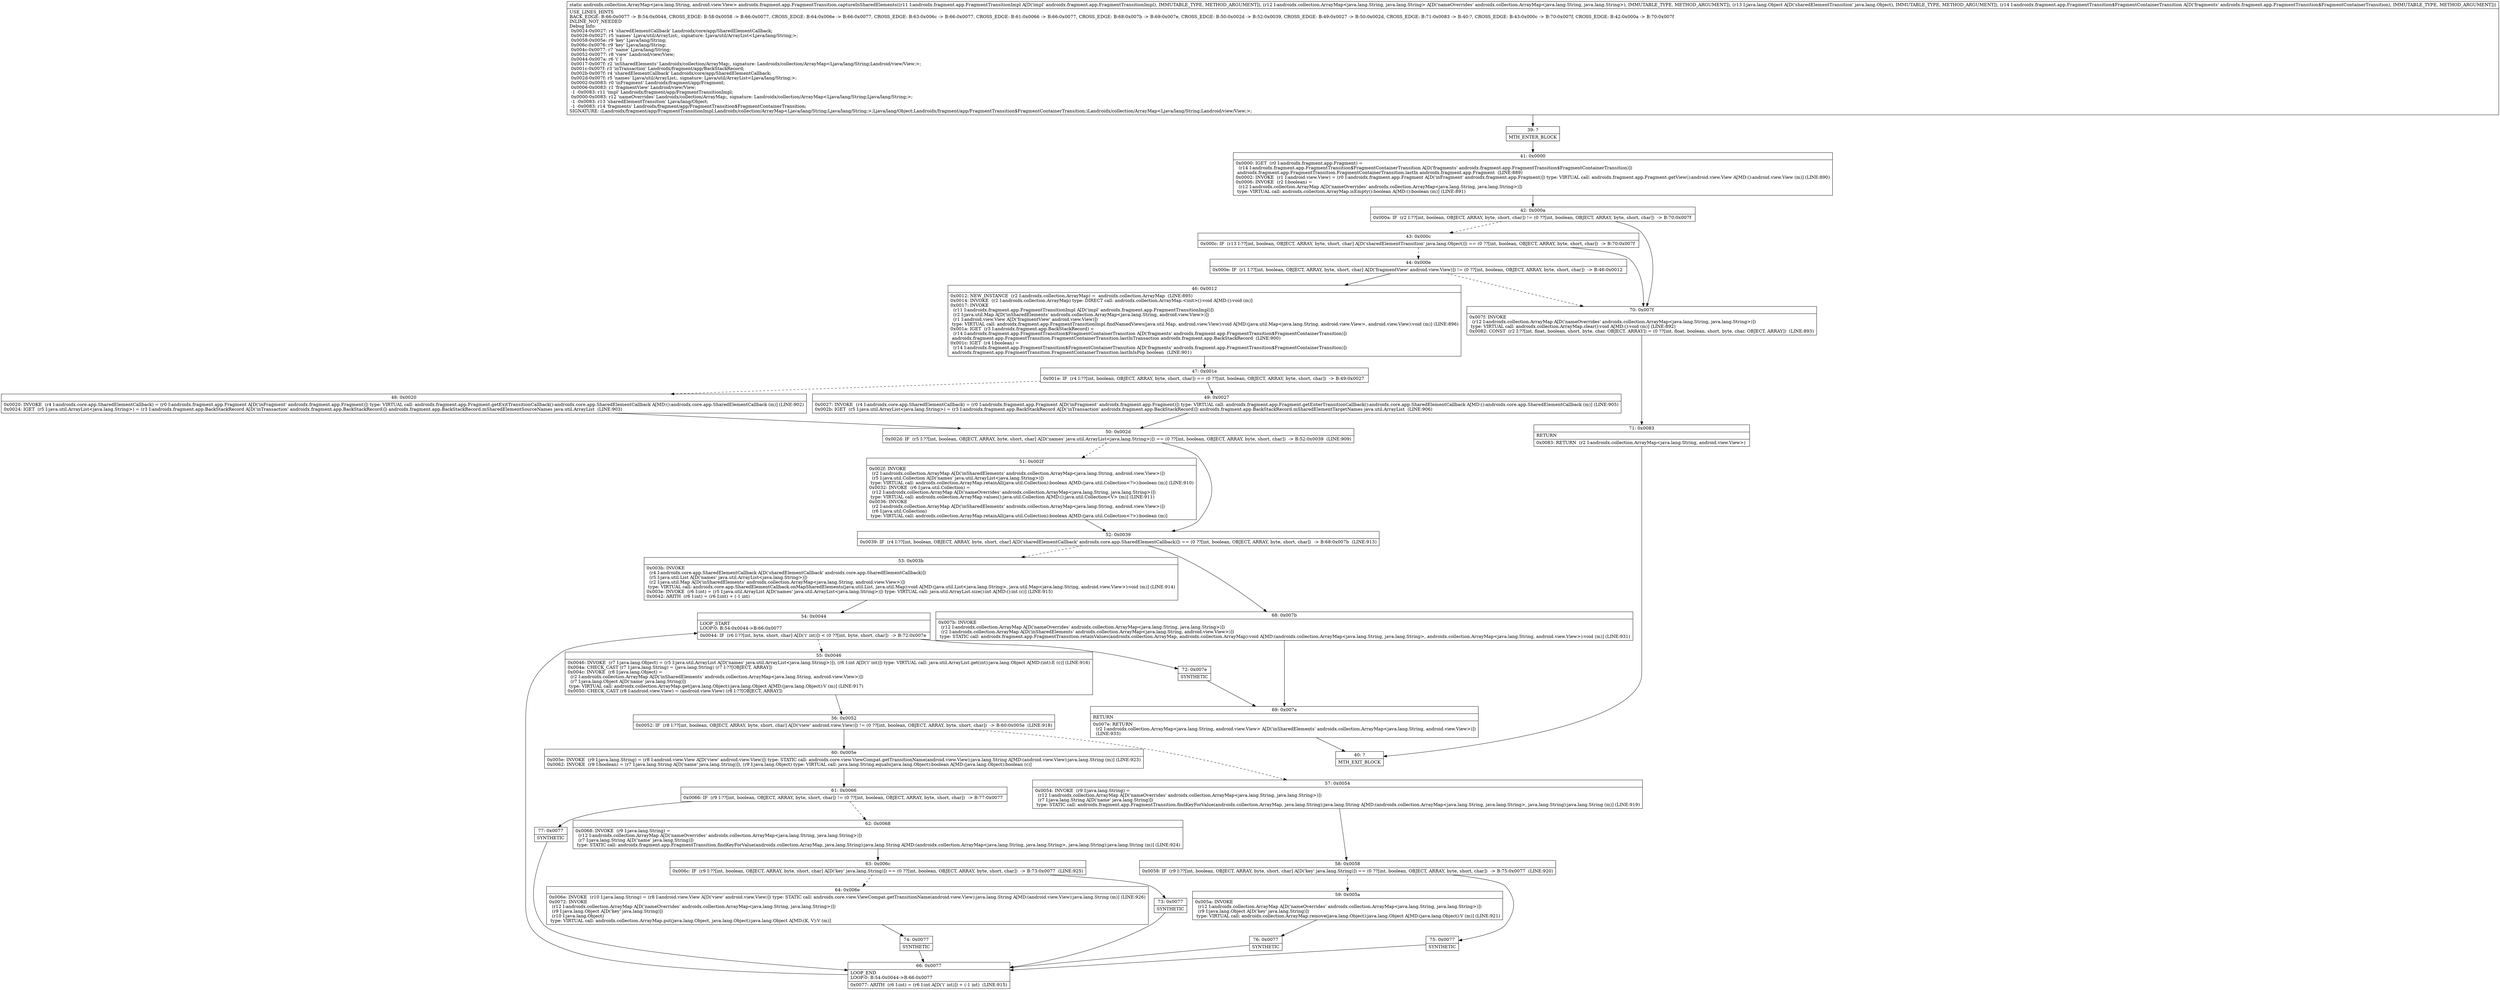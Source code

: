 digraph "CFG forandroidx.fragment.app.FragmentTransition.captureInSharedElements(Landroidx\/fragment\/app\/FragmentTransitionImpl;Landroidx\/collection\/ArrayMap;Ljava\/lang\/Object;Landroidx\/fragment\/app\/FragmentTransition$FragmentContainerTransition;)Landroidx\/collection\/ArrayMap;" {
Node_39 [shape=record,label="{39\:\ ?|MTH_ENTER_BLOCK\l}"];
Node_41 [shape=record,label="{41\:\ 0x0000|0x0000: IGET  (r0 I:androidx.fragment.app.Fragment) = \l  (r14 I:androidx.fragment.app.FragmentTransition$FragmentContainerTransition A[D('fragments' androidx.fragment.app.FragmentTransition$FragmentContainerTransition)])\l androidx.fragment.app.FragmentTransition.FragmentContainerTransition.lastIn androidx.fragment.app.Fragment  (LINE:889)\l0x0002: INVOKE  (r1 I:android.view.View) = (r0 I:androidx.fragment.app.Fragment A[D('inFragment' androidx.fragment.app.Fragment)]) type: VIRTUAL call: androidx.fragment.app.Fragment.getView():android.view.View A[MD:():android.view.View (m)] (LINE:890)\l0x0006: INVOKE  (r2 I:boolean) = \l  (r12 I:androidx.collection.ArrayMap A[D('nameOverrides' androidx.collection.ArrayMap\<java.lang.String, java.lang.String\>)])\l type: VIRTUAL call: androidx.collection.ArrayMap.isEmpty():boolean A[MD:():boolean (m)] (LINE:891)\l}"];
Node_42 [shape=record,label="{42\:\ 0x000a|0x000a: IF  (r2 I:??[int, boolean, OBJECT, ARRAY, byte, short, char]) != (0 ??[int, boolean, OBJECT, ARRAY, byte, short, char])  \-\> B:70:0x007f \l}"];
Node_43 [shape=record,label="{43\:\ 0x000c|0x000c: IF  (r13 I:??[int, boolean, OBJECT, ARRAY, byte, short, char] A[D('sharedElementTransition' java.lang.Object)]) == (0 ??[int, boolean, OBJECT, ARRAY, byte, short, char])  \-\> B:70:0x007f \l}"];
Node_44 [shape=record,label="{44\:\ 0x000e|0x000e: IF  (r1 I:??[int, boolean, OBJECT, ARRAY, byte, short, char] A[D('fragmentView' android.view.View)]) != (0 ??[int, boolean, OBJECT, ARRAY, byte, short, char])  \-\> B:46:0x0012 \l}"];
Node_46 [shape=record,label="{46\:\ 0x0012|0x0012: NEW_INSTANCE  (r2 I:androidx.collection.ArrayMap) =  androidx.collection.ArrayMap  (LINE:895)\l0x0014: INVOKE  (r2 I:androidx.collection.ArrayMap) type: DIRECT call: androidx.collection.ArrayMap.\<init\>():void A[MD:():void (m)]\l0x0017: INVOKE  \l  (r11 I:androidx.fragment.app.FragmentTransitionImpl A[D('impl' androidx.fragment.app.FragmentTransitionImpl)])\l  (r2 I:java.util.Map A[D('inSharedElements' androidx.collection.ArrayMap\<java.lang.String, android.view.View\>)])\l  (r1 I:android.view.View A[D('fragmentView' android.view.View)])\l type: VIRTUAL call: androidx.fragment.app.FragmentTransitionImpl.findNamedViews(java.util.Map, android.view.View):void A[MD:(java.util.Map\<java.lang.String, android.view.View\>, android.view.View):void (m)] (LINE:896)\l0x001a: IGET  (r3 I:androidx.fragment.app.BackStackRecord) = \l  (r14 I:androidx.fragment.app.FragmentTransition$FragmentContainerTransition A[D('fragments' androidx.fragment.app.FragmentTransition$FragmentContainerTransition)])\l androidx.fragment.app.FragmentTransition.FragmentContainerTransition.lastInTransaction androidx.fragment.app.BackStackRecord  (LINE:900)\l0x001c: IGET  (r4 I:boolean) = \l  (r14 I:androidx.fragment.app.FragmentTransition$FragmentContainerTransition A[D('fragments' androidx.fragment.app.FragmentTransition$FragmentContainerTransition)])\l androidx.fragment.app.FragmentTransition.FragmentContainerTransition.lastInIsPop boolean  (LINE:901)\l}"];
Node_47 [shape=record,label="{47\:\ 0x001e|0x001e: IF  (r4 I:??[int, boolean, OBJECT, ARRAY, byte, short, char]) == (0 ??[int, boolean, OBJECT, ARRAY, byte, short, char])  \-\> B:49:0x0027 \l}"];
Node_48 [shape=record,label="{48\:\ 0x0020|0x0020: INVOKE  (r4 I:androidx.core.app.SharedElementCallback) = (r0 I:androidx.fragment.app.Fragment A[D('inFragment' androidx.fragment.app.Fragment)]) type: VIRTUAL call: androidx.fragment.app.Fragment.getExitTransitionCallback():androidx.core.app.SharedElementCallback A[MD:():androidx.core.app.SharedElementCallback (m)] (LINE:902)\l0x0024: IGET  (r5 I:java.util.ArrayList\<java.lang.String\>) = (r3 I:androidx.fragment.app.BackStackRecord A[D('inTransaction' androidx.fragment.app.BackStackRecord)]) androidx.fragment.app.BackStackRecord.mSharedElementSourceNames java.util.ArrayList  (LINE:903)\l}"];
Node_50 [shape=record,label="{50\:\ 0x002d|0x002d: IF  (r5 I:??[int, boolean, OBJECT, ARRAY, byte, short, char] A[D('names' java.util.ArrayList\<java.lang.String\>)]) == (0 ??[int, boolean, OBJECT, ARRAY, byte, short, char])  \-\> B:52:0x0039  (LINE:909)\l}"];
Node_51 [shape=record,label="{51\:\ 0x002f|0x002f: INVOKE  \l  (r2 I:androidx.collection.ArrayMap A[D('inSharedElements' androidx.collection.ArrayMap\<java.lang.String, android.view.View\>)])\l  (r5 I:java.util.Collection A[D('names' java.util.ArrayList\<java.lang.String\>)])\l type: VIRTUAL call: androidx.collection.ArrayMap.retainAll(java.util.Collection):boolean A[MD:(java.util.Collection\<?\>):boolean (m)] (LINE:910)\l0x0032: INVOKE  (r6 I:java.util.Collection) = \l  (r12 I:androidx.collection.ArrayMap A[D('nameOverrides' androidx.collection.ArrayMap\<java.lang.String, java.lang.String\>)])\l type: VIRTUAL call: androidx.collection.ArrayMap.values():java.util.Collection A[MD:():java.util.Collection\<V\> (m)] (LINE:911)\l0x0036: INVOKE  \l  (r2 I:androidx.collection.ArrayMap A[D('inSharedElements' androidx.collection.ArrayMap\<java.lang.String, android.view.View\>)])\l  (r6 I:java.util.Collection)\l type: VIRTUAL call: androidx.collection.ArrayMap.retainAll(java.util.Collection):boolean A[MD:(java.util.Collection\<?\>):boolean (m)]\l}"];
Node_52 [shape=record,label="{52\:\ 0x0039|0x0039: IF  (r4 I:??[int, boolean, OBJECT, ARRAY, byte, short, char] A[D('sharedElementCallback' androidx.core.app.SharedElementCallback)]) == (0 ??[int, boolean, OBJECT, ARRAY, byte, short, char])  \-\> B:68:0x007b  (LINE:913)\l}"];
Node_53 [shape=record,label="{53\:\ 0x003b|0x003b: INVOKE  \l  (r4 I:androidx.core.app.SharedElementCallback A[D('sharedElementCallback' androidx.core.app.SharedElementCallback)])\l  (r5 I:java.util.List A[D('names' java.util.ArrayList\<java.lang.String\>)])\l  (r2 I:java.util.Map A[D('inSharedElements' androidx.collection.ArrayMap\<java.lang.String, android.view.View\>)])\l type: VIRTUAL call: androidx.core.app.SharedElementCallback.onMapSharedElements(java.util.List, java.util.Map):void A[MD:(java.util.List\<java.lang.String\>, java.util.Map\<java.lang.String, android.view.View\>):void (m)] (LINE:914)\l0x003e: INVOKE  (r6 I:int) = (r5 I:java.util.ArrayList A[D('names' java.util.ArrayList\<java.lang.String\>)]) type: VIRTUAL call: java.util.ArrayList.size():int A[MD:():int (c)] (LINE:915)\l0x0042: ARITH  (r6 I:int) = (r6 I:int) + (\-1 int) \l}"];
Node_54 [shape=record,label="{54\:\ 0x0044|LOOP_START\lLOOP:0: B:54:0x0044\-\>B:66:0x0077\l|0x0044: IF  (r6 I:??[int, byte, short, char] A[D('i' int)]) \< (0 ??[int, byte, short, char])  \-\> B:72:0x007e \l}"];
Node_55 [shape=record,label="{55\:\ 0x0046|0x0046: INVOKE  (r7 I:java.lang.Object) = (r5 I:java.util.ArrayList A[D('names' java.util.ArrayList\<java.lang.String\>)]), (r6 I:int A[D('i' int)]) type: VIRTUAL call: java.util.ArrayList.get(int):java.lang.Object A[MD:(int):E (c)] (LINE:916)\l0x004a: CHECK_CAST (r7 I:java.lang.String) = (java.lang.String) (r7 I:??[OBJECT, ARRAY]) \l0x004c: INVOKE  (r8 I:java.lang.Object) = \l  (r2 I:androidx.collection.ArrayMap A[D('inSharedElements' androidx.collection.ArrayMap\<java.lang.String, android.view.View\>)])\l  (r7 I:java.lang.Object A[D('name' java.lang.String)])\l type: VIRTUAL call: androidx.collection.ArrayMap.get(java.lang.Object):java.lang.Object A[MD:(java.lang.Object):V (m)] (LINE:917)\l0x0050: CHECK_CAST (r8 I:android.view.View) = (android.view.View) (r8 I:??[OBJECT, ARRAY]) \l}"];
Node_56 [shape=record,label="{56\:\ 0x0052|0x0052: IF  (r8 I:??[int, boolean, OBJECT, ARRAY, byte, short, char] A[D('view' android.view.View)]) != (0 ??[int, boolean, OBJECT, ARRAY, byte, short, char])  \-\> B:60:0x005e  (LINE:918)\l}"];
Node_57 [shape=record,label="{57\:\ 0x0054|0x0054: INVOKE  (r9 I:java.lang.String) = \l  (r12 I:androidx.collection.ArrayMap A[D('nameOverrides' androidx.collection.ArrayMap\<java.lang.String, java.lang.String\>)])\l  (r7 I:java.lang.String A[D('name' java.lang.String)])\l type: STATIC call: androidx.fragment.app.FragmentTransition.findKeyForValue(androidx.collection.ArrayMap, java.lang.String):java.lang.String A[MD:(androidx.collection.ArrayMap\<java.lang.String, java.lang.String\>, java.lang.String):java.lang.String (m)] (LINE:919)\l}"];
Node_58 [shape=record,label="{58\:\ 0x0058|0x0058: IF  (r9 I:??[int, boolean, OBJECT, ARRAY, byte, short, char] A[D('key' java.lang.String)]) == (0 ??[int, boolean, OBJECT, ARRAY, byte, short, char])  \-\> B:75:0x0077  (LINE:920)\l}"];
Node_59 [shape=record,label="{59\:\ 0x005a|0x005a: INVOKE  \l  (r12 I:androidx.collection.ArrayMap A[D('nameOverrides' androidx.collection.ArrayMap\<java.lang.String, java.lang.String\>)])\l  (r9 I:java.lang.Object A[D('key' java.lang.String)])\l type: VIRTUAL call: androidx.collection.ArrayMap.remove(java.lang.Object):java.lang.Object A[MD:(java.lang.Object):V (m)] (LINE:921)\l}"];
Node_76 [shape=record,label="{76\:\ 0x0077|SYNTHETIC\l}"];
Node_66 [shape=record,label="{66\:\ 0x0077|LOOP_END\lLOOP:0: B:54:0x0044\-\>B:66:0x0077\l|0x0077: ARITH  (r6 I:int) = (r6 I:int A[D('i' int)]) + (\-1 int)  (LINE:915)\l}"];
Node_75 [shape=record,label="{75\:\ 0x0077|SYNTHETIC\l}"];
Node_60 [shape=record,label="{60\:\ 0x005e|0x005e: INVOKE  (r9 I:java.lang.String) = (r8 I:android.view.View A[D('view' android.view.View)]) type: STATIC call: androidx.core.view.ViewCompat.getTransitionName(android.view.View):java.lang.String A[MD:(android.view.View):java.lang.String (m)] (LINE:923)\l0x0062: INVOKE  (r9 I:boolean) = (r7 I:java.lang.String A[D('name' java.lang.String)]), (r9 I:java.lang.Object) type: VIRTUAL call: java.lang.String.equals(java.lang.Object):boolean A[MD:(java.lang.Object):boolean (c)]\l}"];
Node_61 [shape=record,label="{61\:\ 0x0066|0x0066: IF  (r9 I:??[int, boolean, OBJECT, ARRAY, byte, short, char]) != (0 ??[int, boolean, OBJECT, ARRAY, byte, short, char])  \-\> B:77:0x0077 \l}"];
Node_62 [shape=record,label="{62\:\ 0x0068|0x0068: INVOKE  (r9 I:java.lang.String) = \l  (r12 I:androidx.collection.ArrayMap A[D('nameOverrides' androidx.collection.ArrayMap\<java.lang.String, java.lang.String\>)])\l  (r7 I:java.lang.String A[D('name' java.lang.String)])\l type: STATIC call: androidx.fragment.app.FragmentTransition.findKeyForValue(androidx.collection.ArrayMap, java.lang.String):java.lang.String A[MD:(androidx.collection.ArrayMap\<java.lang.String, java.lang.String\>, java.lang.String):java.lang.String (m)] (LINE:924)\l}"];
Node_63 [shape=record,label="{63\:\ 0x006c|0x006c: IF  (r9 I:??[int, boolean, OBJECT, ARRAY, byte, short, char] A[D('key' java.lang.String)]) == (0 ??[int, boolean, OBJECT, ARRAY, byte, short, char])  \-\> B:73:0x0077  (LINE:925)\l}"];
Node_64 [shape=record,label="{64\:\ 0x006e|0x006e: INVOKE  (r10 I:java.lang.String) = (r8 I:android.view.View A[D('view' android.view.View)]) type: STATIC call: androidx.core.view.ViewCompat.getTransitionName(android.view.View):java.lang.String A[MD:(android.view.View):java.lang.String (m)] (LINE:926)\l0x0072: INVOKE  \l  (r12 I:androidx.collection.ArrayMap A[D('nameOverrides' androidx.collection.ArrayMap\<java.lang.String, java.lang.String\>)])\l  (r9 I:java.lang.Object A[D('key' java.lang.String)])\l  (r10 I:java.lang.Object)\l type: VIRTUAL call: androidx.collection.ArrayMap.put(java.lang.Object, java.lang.Object):java.lang.Object A[MD:(K, V):V (m)]\l}"];
Node_74 [shape=record,label="{74\:\ 0x0077|SYNTHETIC\l}"];
Node_73 [shape=record,label="{73\:\ 0x0077|SYNTHETIC\l}"];
Node_77 [shape=record,label="{77\:\ 0x0077|SYNTHETIC\l}"];
Node_72 [shape=record,label="{72\:\ 0x007e|SYNTHETIC\l}"];
Node_69 [shape=record,label="{69\:\ 0x007e|RETURN\l|0x007e: RETURN  \l  (r2 I:androidx.collection.ArrayMap\<java.lang.String, android.view.View\> A[D('inSharedElements' androidx.collection.ArrayMap\<java.lang.String, android.view.View\>)])\l  (LINE:933)\l}"];
Node_40 [shape=record,label="{40\:\ ?|MTH_EXIT_BLOCK\l}"];
Node_68 [shape=record,label="{68\:\ 0x007b|0x007b: INVOKE  \l  (r12 I:androidx.collection.ArrayMap A[D('nameOverrides' androidx.collection.ArrayMap\<java.lang.String, java.lang.String\>)])\l  (r2 I:androidx.collection.ArrayMap A[D('inSharedElements' androidx.collection.ArrayMap\<java.lang.String, android.view.View\>)])\l type: STATIC call: androidx.fragment.app.FragmentTransition.retainValues(androidx.collection.ArrayMap, androidx.collection.ArrayMap):void A[MD:(androidx.collection.ArrayMap\<java.lang.String, java.lang.String\>, androidx.collection.ArrayMap\<java.lang.String, android.view.View\>):void (m)] (LINE:931)\l}"];
Node_49 [shape=record,label="{49\:\ 0x0027|0x0027: INVOKE  (r4 I:androidx.core.app.SharedElementCallback) = (r0 I:androidx.fragment.app.Fragment A[D('inFragment' androidx.fragment.app.Fragment)]) type: VIRTUAL call: androidx.fragment.app.Fragment.getEnterTransitionCallback():androidx.core.app.SharedElementCallback A[MD:():androidx.core.app.SharedElementCallback (m)] (LINE:905)\l0x002b: IGET  (r5 I:java.util.ArrayList\<java.lang.String\>) = (r3 I:androidx.fragment.app.BackStackRecord A[D('inTransaction' androidx.fragment.app.BackStackRecord)]) androidx.fragment.app.BackStackRecord.mSharedElementTargetNames java.util.ArrayList  (LINE:906)\l}"];
Node_70 [shape=record,label="{70\:\ 0x007f|0x007f: INVOKE  \l  (r12 I:androidx.collection.ArrayMap A[D('nameOverrides' androidx.collection.ArrayMap\<java.lang.String, java.lang.String\>)])\l type: VIRTUAL call: androidx.collection.ArrayMap.clear():void A[MD:():void (m)] (LINE:892)\l0x0082: CONST  (r2 I:??[int, float, boolean, short, byte, char, OBJECT, ARRAY]) = (0 ??[int, float, boolean, short, byte, char, OBJECT, ARRAY])  (LINE:893)\l}"];
Node_71 [shape=record,label="{71\:\ 0x0083|RETURN\l|0x0083: RETURN  (r2 I:androidx.collection.ArrayMap\<java.lang.String, android.view.View\>) \l}"];
MethodNode[shape=record,label="{static androidx.collection.ArrayMap\<java.lang.String, android.view.View\> androidx.fragment.app.FragmentTransition.captureInSharedElements((r11 I:androidx.fragment.app.FragmentTransitionImpl A[D('impl' androidx.fragment.app.FragmentTransitionImpl), IMMUTABLE_TYPE, METHOD_ARGUMENT]), (r12 I:androidx.collection.ArrayMap\<java.lang.String, java.lang.String\> A[D('nameOverrides' androidx.collection.ArrayMap\<java.lang.String, java.lang.String\>), IMMUTABLE_TYPE, METHOD_ARGUMENT]), (r13 I:java.lang.Object A[D('sharedElementTransition' java.lang.Object), IMMUTABLE_TYPE, METHOD_ARGUMENT]), (r14 I:androidx.fragment.app.FragmentTransition$FragmentContainerTransition A[D('fragments' androidx.fragment.app.FragmentTransition$FragmentContainerTransition), IMMUTABLE_TYPE, METHOD_ARGUMENT]))  | USE_LINES_HINTS\lBACK_EDGE: B:66:0x0077 \-\> B:54:0x0044, CROSS_EDGE: B:58:0x0058 \-\> B:66:0x0077, CROSS_EDGE: B:64:0x006e \-\> B:66:0x0077, CROSS_EDGE: B:63:0x006c \-\> B:66:0x0077, CROSS_EDGE: B:61:0x0066 \-\> B:66:0x0077, CROSS_EDGE: B:68:0x007b \-\> B:69:0x007e, CROSS_EDGE: B:50:0x002d \-\> B:52:0x0039, CROSS_EDGE: B:49:0x0027 \-\> B:50:0x002d, CROSS_EDGE: B:71:0x0083 \-\> B:40:?, CROSS_EDGE: B:43:0x000c \-\> B:70:0x007f, CROSS_EDGE: B:42:0x000a \-\> B:70:0x007f\lINLINE_NOT_NEEDED\lDebug Info:\l  0x0024\-0x0027: r4 'sharedElementCallback' Landroidx\/core\/app\/SharedElementCallback;\l  0x0026\-0x0027: r5 'names' Ljava\/util\/ArrayList;, signature: Ljava\/util\/ArrayList\<Ljava\/lang\/String;\>;\l  0x0058\-0x005e: r9 'key' Ljava\/lang\/String;\l  0x006c\-0x0076: r9 'key' Ljava\/lang\/String;\l  0x004c\-0x0077: r7 'name' Ljava\/lang\/String;\l  0x0052\-0x0077: r8 'view' Landroid\/view\/View;\l  0x0044\-0x007a: r6 'i' I\l  0x0017\-0x007f: r2 'inSharedElements' Landroidx\/collection\/ArrayMap;, signature: Landroidx\/collection\/ArrayMap\<Ljava\/lang\/String;Landroid\/view\/View;\>;\l  0x001c\-0x007f: r3 'inTransaction' Landroidx\/fragment\/app\/BackStackRecord;\l  0x002b\-0x007f: r4 'sharedElementCallback' Landroidx\/core\/app\/SharedElementCallback;\l  0x002d\-0x007f: r5 'names' Ljava\/util\/ArrayList;, signature: Ljava\/util\/ArrayList\<Ljava\/lang\/String;\>;\l  0x0002\-0x0083: r0 'inFragment' Landroidx\/fragment\/app\/Fragment;\l  0x0006\-0x0083: r1 'fragmentView' Landroid\/view\/View;\l  \-1 \-0x0083: r11 'impl' Landroidx\/fragment\/app\/FragmentTransitionImpl;\l  0x0000\-0x0083: r12 'nameOverrides' Landroidx\/collection\/ArrayMap;, signature: Landroidx\/collection\/ArrayMap\<Ljava\/lang\/String;Ljava\/lang\/String;\>;\l  \-1 \-0x0083: r13 'sharedElementTransition' Ljava\/lang\/Object;\l  \-1 \-0x0083: r14 'fragments' Landroidx\/fragment\/app\/FragmentTransition$FragmentContainerTransition;\lSIGNATURE: (Landroidx\/fragment\/app\/FragmentTransitionImpl;Landroidx\/collection\/ArrayMap\<Ljava\/lang\/String;Ljava\/lang\/String;\>;Ljava\/lang\/Object;Landroidx\/fragment\/app\/FragmentTransition$FragmentContainerTransition;)Landroidx\/collection\/ArrayMap\<Ljava\/lang\/String;Landroid\/view\/View;\>;\l}"];
MethodNode -> Node_39;Node_39 -> Node_41;
Node_41 -> Node_42;
Node_42 -> Node_43[style=dashed];
Node_42 -> Node_70;
Node_43 -> Node_44[style=dashed];
Node_43 -> Node_70;
Node_44 -> Node_46;
Node_44 -> Node_70[style=dashed];
Node_46 -> Node_47;
Node_47 -> Node_48[style=dashed];
Node_47 -> Node_49;
Node_48 -> Node_50;
Node_50 -> Node_51[style=dashed];
Node_50 -> Node_52;
Node_51 -> Node_52;
Node_52 -> Node_53[style=dashed];
Node_52 -> Node_68;
Node_53 -> Node_54;
Node_54 -> Node_55[style=dashed];
Node_54 -> Node_72;
Node_55 -> Node_56;
Node_56 -> Node_57[style=dashed];
Node_56 -> Node_60;
Node_57 -> Node_58;
Node_58 -> Node_59[style=dashed];
Node_58 -> Node_75;
Node_59 -> Node_76;
Node_76 -> Node_66;
Node_66 -> Node_54;
Node_75 -> Node_66;
Node_60 -> Node_61;
Node_61 -> Node_62[style=dashed];
Node_61 -> Node_77;
Node_62 -> Node_63;
Node_63 -> Node_64[style=dashed];
Node_63 -> Node_73;
Node_64 -> Node_74;
Node_74 -> Node_66;
Node_73 -> Node_66;
Node_77 -> Node_66;
Node_72 -> Node_69;
Node_69 -> Node_40;
Node_68 -> Node_69;
Node_49 -> Node_50;
Node_70 -> Node_71;
Node_71 -> Node_40;
}

